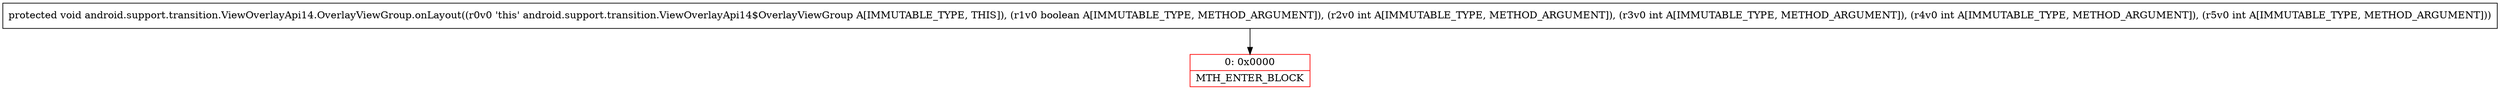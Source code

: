 digraph "CFG forandroid.support.transition.ViewOverlayApi14.OverlayViewGroup.onLayout(ZIIII)V" {
subgraph cluster_Region_385212234 {
label = "R(0)";
node [shape=record,color=blue];
}
Node_0 [shape=record,color=red,label="{0\:\ 0x0000|MTH_ENTER_BLOCK\l}"];
MethodNode[shape=record,label="{protected void android.support.transition.ViewOverlayApi14.OverlayViewGroup.onLayout((r0v0 'this' android.support.transition.ViewOverlayApi14$OverlayViewGroup A[IMMUTABLE_TYPE, THIS]), (r1v0 boolean A[IMMUTABLE_TYPE, METHOD_ARGUMENT]), (r2v0 int A[IMMUTABLE_TYPE, METHOD_ARGUMENT]), (r3v0 int A[IMMUTABLE_TYPE, METHOD_ARGUMENT]), (r4v0 int A[IMMUTABLE_TYPE, METHOD_ARGUMENT]), (r5v0 int A[IMMUTABLE_TYPE, METHOD_ARGUMENT])) }"];
MethodNode -> Node_0;
}

